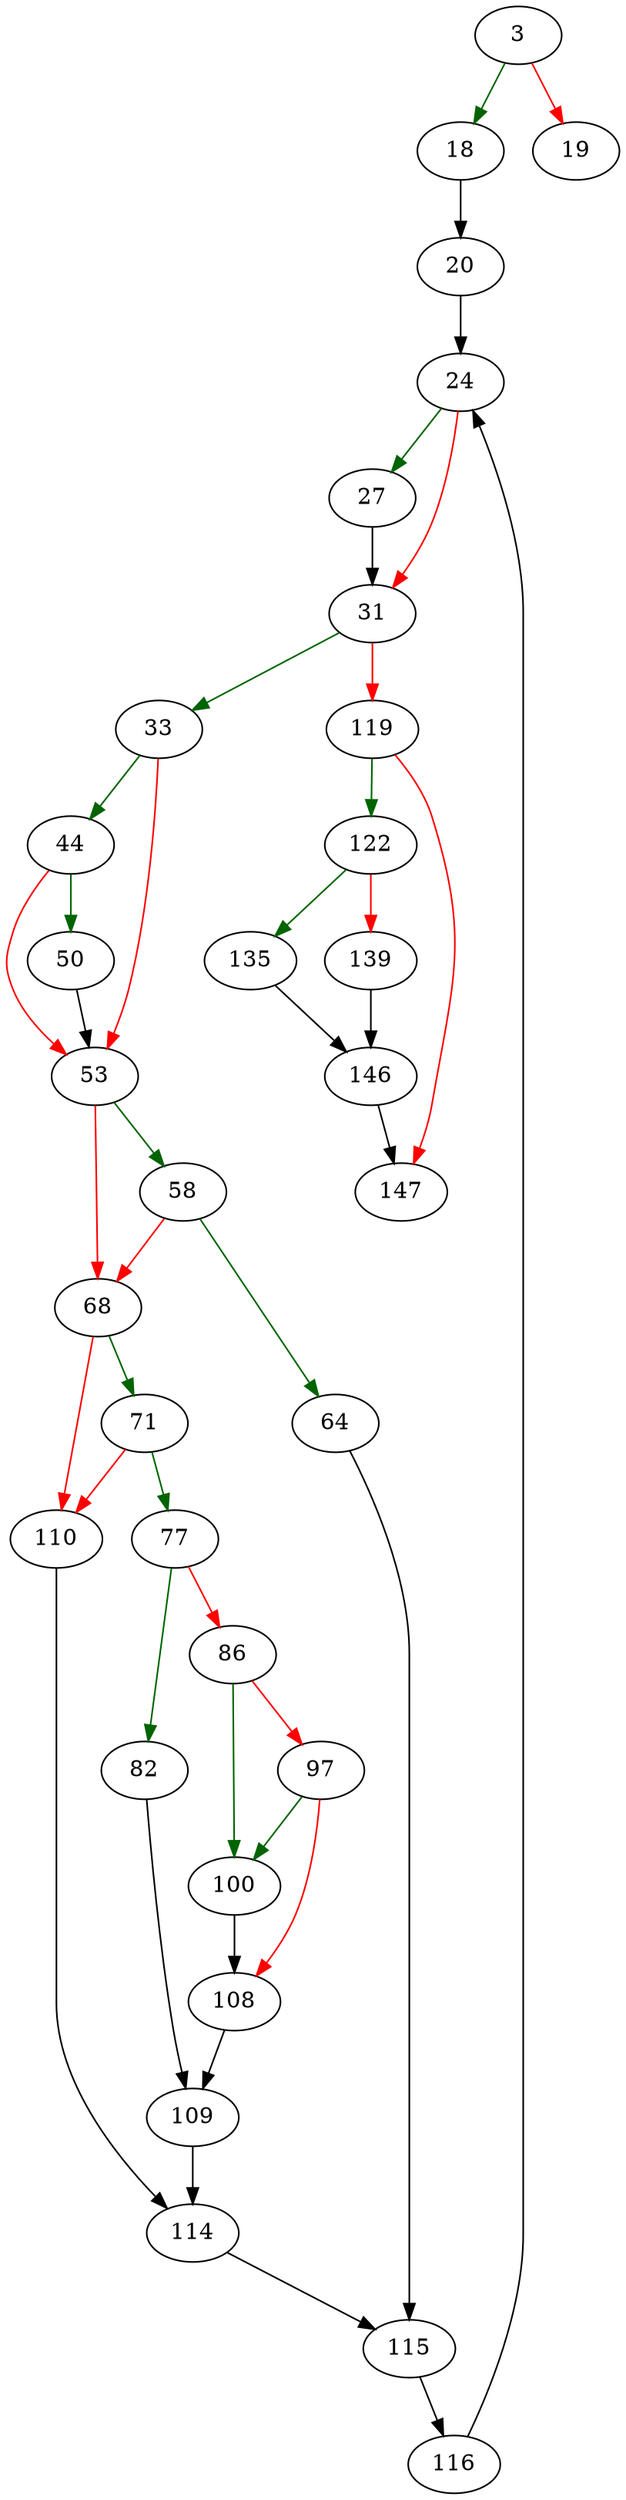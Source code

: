 strict digraph "expertDotCommand" {
	// Node definitions.
	3 [entry=true];
	18;
	19;
	20;
	24;
	27;
	31;
	33;
	119;
	44;
	53;
	50;
	58;
	68;
	64;
	115;
	71;
	110;
	77;
	82;
	86;
	109;
	100;
	97;
	108;
	114;
	116;
	122;
	147;
	135;
	139;
	146;

	// Edge definitions.
	3 -> 18 [
		color=darkgreen
		cond=true
	];
	3 -> 19 [
		color=red
		cond=false
	];
	18 -> 20;
	20 -> 24;
	24 -> 27 [
		color=darkgreen
		cond=true
	];
	24 -> 31 [
		color=red
		cond=false
	];
	27 -> 31;
	31 -> 33 [
		color=darkgreen
		cond=true
	];
	31 -> 119 [
		color=red
		cond=false
	];
	33 -> 44 [
		color=darkgreen
		cond=true
	];
	33 -> 53 [
		color=red
		cond=false
	];
	119 -> 122 [
		color=darkgreen
		cond=true
	];
	119 -> 147 [
		color=red
		cond=false
	];
	44 -> 53 [
		color=red
		cond=false
	];
	44 -> 50 [
		color=darkgreen
		cond=true
	];
	53 -> 58 [
		color=darkgreen
		cond=true
	];
	53 -> 68 [
		color=red
		cond=false
	];
	50 -> 53;
	58 -> 68 [
		color=red
		cond=false
	];
	58 -> 64 [
		color=darkgreen
		cond=true
	];
	68 -> 71 [
		color=darkgreen
		cond=true
	];
	68 -> 110 [
		color=red
		cond=false
	];
	64 -> 115;
	115 -> 116;
	71 -> 110 [
		color=red
		cond=false
	];
	71 -> 77 [
		color=darkgreen
		cond=true
	];
	110 -> 114;
	77 -> 82 [
		color=darkgreen
		cond=true
	];
	77 -> 86 [
		color=red
		cond=false
	];
	82 -> 109;
	86 -> 100 [
		color=darkgreen
		cond=true
	];
	86 -> 97 [
		color=red
		cond=false
	];
	109 -> 114;
	100 -> 108;
	97 -> 100 [
		color=darkgreen
		cond=true
	];
	97 -> 108 [
		color=red
		cond=false
	];
	108 -> 109;
	114 -> 115;
	116 -> 24;
	122 -> 135 [
		color=darkgreen
		cond=true
	];
	122 -> 139 [
		color=red
		cond=false
	];
	135 -> 146;
	139 -> 146;
	146 -> 147;
}